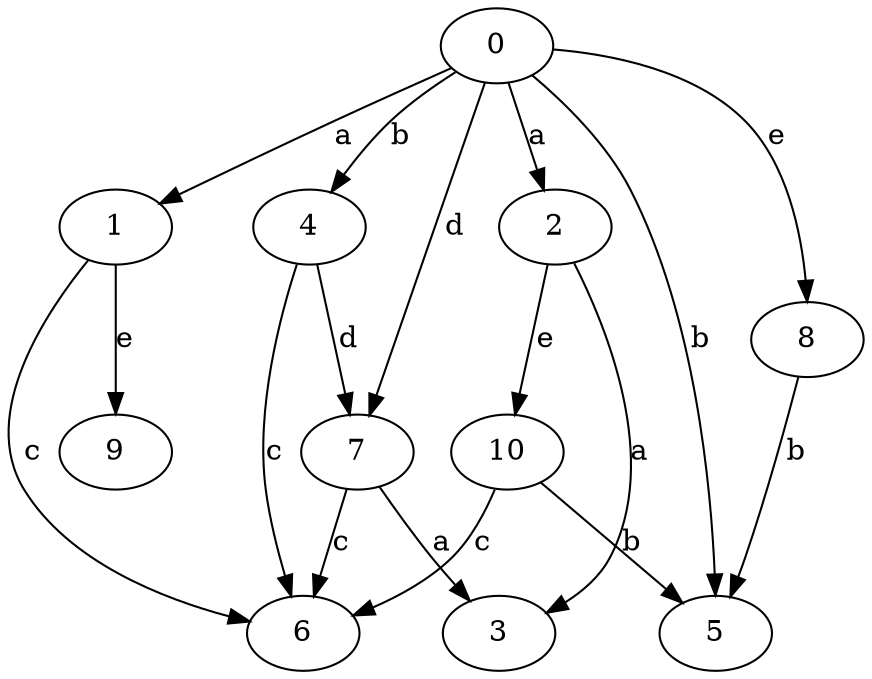 strict digraph  {
1;
2;
0;
3;
4;
5;
6;
7;
8;
9;
10;
1 -> 6  [label=c];
1 -> 9  [label=e];
2 -> 3  [label=a];
2 -> 10  [label=e];
0 -> 1  [label=a];
0 -> 2  [label=a];
0 -> 4  [label=b];
0 -> 5  [label=b];
0 -> 7  [label=d];
0 -> 8  [label=e];
4 -> 6  [label=c];
4 -> 7  [label=d];
7 -> 3  [label=a];
7 -> 6  [label=c];
8 -> 5  [label=b];
10 -> 5  [label=b];
10 -> 6  [label=c];
}

